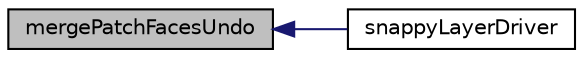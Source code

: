digraph "mergePatchFacesUndo"
{
  bgcolor="transparent";
  edge [fontname="Helvetica",fontsize="10",labelfontname="Helvetica",labelfontsize="10"];
  node [fontname="Helvetica",fontsize="10",shape=record];
  rankdir="LR";
  Node1336 [label="mergePatchFacesUndo",height=0.2,width=0.4,color="black", fillcolor="grey75", style="filled", fontcolor="black"];
  Node1336 -> Node1337 [dir="back",color="midnightblue",fontsize="10",style="solid",fontname="Helvetica"];
  Node1337 [label="snappyLayerDriver",height=0.2,width=0.4,color="black",URL="$a25909.html#a0ee478094a9873f3718e7338fa4569ae",tooltip="Construct from components. "];
}
